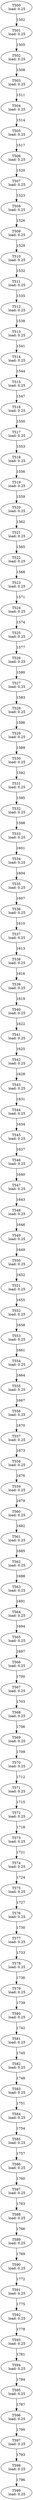 digraph taskgraph {
	T500 [label= "T500\n load: 0.25"];
	T501 [label= "T501\n load: 0.25"];
	T500 -> T501[label=1502];
	T502 [label= "T502\n load: 0.25"];
	T501 -> T502[label=1505];
	T503 [label= "T503\n load: 0.25"];
	T502 -> T503[label=1508];
	T504 [label= "T504\n load: 0.25"];
	T503 -> T504[label=1511];
	T505 [label= "T505\n load: 0.25"];
	T504 -> T505[label=1514];
	T506 [label= "T506\n load: 0.25"];
	T505 -> T506[label=1517];
	T507 [label= "T507\n load: 0.25"];
	T506 -> T507[label=1520];
	T508 [label= "T508\n load: 0.25"];
	T507 -> T508[label=1523];
	T509 [label= "T509\n load: 0.25"];
	T508 -> T509[label=1526];
	T510 [label= "T510\n load: 0.25"];
	T509 -> T510[label=1529];
	T511 [label= "T511\n load: 0.25"];
	T510 -> T511[label=1532];
	T512 [label= "T512\n load: 0.25"];
	T511 -> T512[label=1535];
	T513 [label= "T513\n load: 0.25"];
	T512 -> T513[label=1538];
	T514 [label= "T514\n load: 0.25"];
	T513 -> T514[label=1541];
	T515 [label= "T515\n load: 0.25"];
	T514 -> T515[label=1544];
	T516 [label= "T516\n load: 0.25"];
	T515 -> T516[label=1547];
	T517 [label= "T517\n load: 0.25"];
	T516 -> T517[label=1550];
	T518 [label= "T518\n load: 0.25"];
	T517 -> T518[label=1553];
	T519 [label= "T519\n load: 0.25"];
	T518 -> T519[label=1556];
	T520 [label= "T520\n load: 0.25"];
	T519 -> T520[label=1559];
	T521 [label= "T521\n load: 0.25"];
	T520 -> T521[label=1562];
	T522 [label= "T522\n load: 0.25"];
	T521 -> T522[label=1565];
	T523 [label= "T523\n load: 0.25"];
	T522 -> T523[label=1568];
	T524 [label= "T524\n load: 0.25"];
	T523 -> T524[label=1571];
	T525 [label= "T525\n load: 0.25"];
	T524 -> T525[label=1574];
	T526 [label= "T526\n load: 0.25"];
	T525 -> T526[label=1577];
	T527 [label= "T527\n load: 0.25"];
	T526 -> T527[label=1580];
	T528 [label= "T528\n load: 0.25"];
	T527 -> T528[label=1583];
	T529 [label= "T529\n load: 0.25"];
	T528 -> T529[label=1586];
	T530 [label= "T530\n load: 0.25"];
	T529 -> T530[label=1589];
	T531 [label= "T531\n load: 0.25"];
	T530 -> T531[label=1592];
	T532 [label= "T532\n load: 0.25"];
	T531 -> T532[label=1595];
	T533 [label= "T533\n load: 0.25"];
	T532 -> T533[label=1598];
	T534 [label= "T534\n load: 0.25"];
	T533 -> T534[label=1601];
	T535 [label= "T535\n load: 0.25"];
	T534 -> T535[label=1604];
	T536 [label= "T536\n load: 0.25"];
	T535 -> T536[label=1607];
	T537 [label= "T537\n load: 0.25"];
	T536 -> T537[label=1610];
	T538 [label= "T538\n load: 0.25"];
	T537 -> T538[label=1613];
	T539 [label= "T539\n load: 0.25"];
	T538 -> T539[label=1616];
	T540 [label= "T540\n load: 0.25"];
	T539 -> T540[label=1619];
	T541 [label= "T541\n load: 0.25"];
	T540 -> T541[label=1622];
	T542 [label= "T542\n load: 0.25"];
	T541 -> T542[label=1625];
	T543 [label= "T543\n load: 0.25"];
	T542 -> T543[label=1628];
	T544 [label= "T544\n load: 0.25"];
	T543 -> T544[label=1631];
	T545 [label= "T545\n load: 0.25"];
	T544 -> T545[label=1634];
	T546 [label= "T546\n load: 0.25"];
	T545 -> T546[label=1637];
	T547 [label= "T547\n load: 0.25"];
	T546 -> T547[label=1640];
	T548 [label= "T548\n load: 0.25"];
	T547 -> T548[label=1643];
	T549 [label= "T549\n load: 0.25"];
	T548 -> T549[label=1646];
	T550 [label= "T550\n load: 0.25"];
	T549 -> T550[label=1649];
	T551 [label= "T551\n load: 0.25"];
	T550 -> T551[label=1652];
	T552 [label= "T552\n load: 0.25"];
	T551 -> T552[label=1655];
	T553 [label= "T553\n load: 0.25"];
	T552 -> T553[label=1658];
	T554 [label= "T554\n load: 0.25"];
	T553 -> T554[label=1661];
	T555 [label= "T555\n load: 0.25"];
	T554 -> T555[label=1664];
	T556 [label= "T556\n load: 0.25"];
	T555 -> T556[label=1667];
	T557 [label= "T557\n load: 0.25"];
	T556 -> T557[label=1670];
	T558 [label= "T558\n load: 0.25"];
	T557 -> T558[label=1673];
	T559 [label= "T559\n load: 0.25"];
	T558 -> T559[label=1676];
	T560 [label= "T560\n load: 0.25"];
	T559 -> T560[label=1679];
	T561 [label= "T561\n load: 0.25"];
	T560 -> T561[label=1682];
	T562 [label= "T562\n load: 0.25"];
	T561 -> T562[label=1685];
	T563 [label= "T563\n load: 0.25"];
	T562 -> T563[label=1688];
	T564 [label= "T564\n load: 0.25"];
	T563 -> T564[label=1691];
	T565 [label= "T565\n load: 0.25"];
	T564 -> T565[label=1694];
	T566 [label= "T566\n load: 0.25"];
	T565 -> T566[label=1697];
	T567 [label= "T567\n load: 0.25"];
	T566 -> T567[label=1700];
	T568 [label= "T568\n load: 0.25"];
	T567 -> T568[label=1703];
	T569 [label= "T569\n load: 0.25"];
	T568 -> T569[label=1706];
	T570 [label= "T570\n load: 0.25"];
	T569 -> T570[label=1709];
	T571 [label= "T571\n load: 0.25"];
	T570 -> T571[label=1712];
	T572 [label= "T572\n load: 0.25"];
	T571 -> T572[label=1715];
	T573 [label= "T573\n load: 0.25"];
	T572 -> T573[label=1718];
	T574 [label= "T574\n load: 0.25"];
	T573 -> T574[label=1721];
	T575 [label= "T575\n load: 0.25"];
	T574 -> T575[label=1724];
	T576 [label= "T576\n load: 0.25"];
	T575 -> T576[label=1727];
	T577 [label= "T577\n load: 0.25"];
	T576 -> T577[label=1730];
	T578 [label= "T578\n load: 0.25"];
	T577 -> T578[label=1733];
	T579 [label= "T579\n load: 0.25"];
	T578 -> T579[label=1736];
	T580 [label= "T580\n load: 0.25"];
	T579 -> T580[label=1739];
	T581 [label= "T581\n load: 0.25"];
	T580 -> T581[label=1742];
	T582 [label= "T582\n load: 0.25"];
	T581 -> T582[label=1745];
	T583 [label= "T583\n load: 0.25"];
	T582 -> T583[label=1748];
	T584 [label= "T584\n load: 0.25"];
	T583 -> T584[label=1751];
	T585 [label= "T585\n load: 0.25"];
	T584 -> T585[label=1754];
	T586 [label= "T586\n load: 0.25"];
	T585 -> T586[label=1757];
	T587 [label= "T587\n load: 0.25"];
	T586 -> T587[label=1760];
	T588 [label= "T588\n load: 0.25"];
	T587 -> T588[label=1763];
	T589 [label= "T589\n load: 0.25"];
	T588 -> T589[label=1766];
	T590 [label= "T590\n load: 0.25"];
	T589 -> T590[label=1769];
	T591 [label= "T591\n load: 0.25"];
	T590 -> T591[label=1772];
	T592 [label= "T592\n load: 0.25"];
	T591 -> T592[label=1775];
	T593 [label= "T593\n load: 0.25"];
	T592 -> T593[label=1778];
	T594 [label= "T594\n load: 0.25"];
	T593 -> T594[label=1781];
	T595 [label= "T595\n load: 0.25"];
	T594 -> T595[label=1784];
	T596 [label= "T596\n load: 0.25"];
	T595 -> T596[label=1787];
	T597 [label= "T597\n load: 0.25"];
	T596 -> T597[label=1790];
	T598 [label= "T598\n load: 0.25"];
	T597 -> T598[label=1793];
	T599 [label= "T599\n load: 0.25"];
	T598 -> T599[label=1796];
}